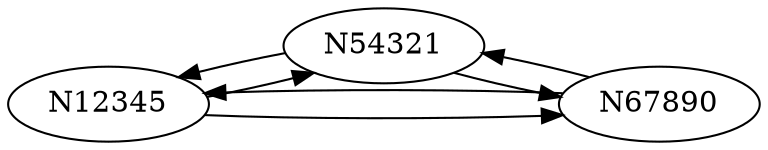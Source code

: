 digraph G { rankdir=LR; node [shape=oval];
node0 [label="N12345"];
node1 [label="N54321"];
node2 [label="N67890"];
node0 -> node1;
node1 -> node0;
node1 -> node2;
node2 -> node1;
node2 -> node0;
node0 -> node2;
 }